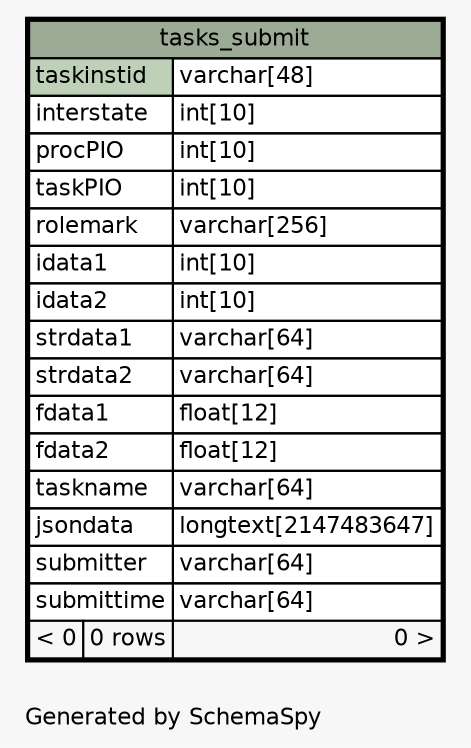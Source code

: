 // dot 2.26.0 on Linux 2.6.32-504.8.1.el6.x86_64
// SchemaSpy rev 590
digraph "oneDegreeRelationshipsDiagram" {
  graph [
    rankdir="RL"
    bgcolor="#f7f7f7"
    label="\nGenerated by SchemaSpy"
    labeljust="l"
    nodesep="0.18"
    ranksep="0.46"
    fontname="Helvetica"
    fontsize="11"
  ];
  node [
    fontname="Helvetica"
    fontsize="11"
    shape="plaintext"
  ];
  edge [
    arrowsize="0.8"
  ];
  "tasks_submit" [
    label=<
    <TABLE BORDER="2" CELLBORDER="1" CELLSPACING="0" BGCOLOR="#ffffff">
      <TR><TD COLSPAN="3" BGCOLOR="#9bab96" ALIGN="CENTER">tasks_submit</TD></TR>
      <TR><TD PORT="taskinstid" COLSPAN="2" BGCOLOR="#bed1b8" ALIGN="LEFT">taskinstid</TD><TD PORT="taskinstid.type" ALIGN="LEFT">varchar[48]</TD></TR>
      <TR><TD PORT="interstate" COLSPAN="2" ALIGN="LEFT">interstate</TD><TD PORT="interstate.type" ALIGN="LEFT">int[10]</TD></TR>
      <TR><TD PORT="procPIO" COLSPAN="2" ALIGN="LEFT">procPIO</TD><TD PORT="procPIO.type" ALIGN="LEFT">int[10]</TD></TR>
      <TR><TD PORT="taskPIO" COLSPAN="2" ALIGN="LEFT">taskPIO</TD><TD PORT="taskPIO.type" ALIGN="LEFT">int[10]</TD></TR>
      <TR><TD PORT="rolemark" COLSPAN="2" ALIGN="LEFT">rolemark</TD><TD PORT="rolemark.type" ALIGN="LEFT">varchar[256]</TD></TR>
      <TR><TD PORT="idata1" COLSPAN="2" ALIGN="LEFT">idata1</TD><TD PORT="idata1.type" ALIGN="LEFT">int[10]</TD></TR>
      <TR><TD PORT="idata2" COLSPAN="2" ALIGN="LEFT">idata2</TD><TD PORT="idata2.type" ALIGN="LEFT">int[10]</TD></TR>
      <TR><TD PORT="strdata1" COLSPAN="2" ALIGN="LEFT">strdata1</TD><TD PORT="strdata1.type" ALIGN="LEFT">varchar[64]</TD></TR>
      <TR><TD PORT="strdata2" COLSPAN="2" ALIGN="LEFT">strdata2</TD><TD PORT="strdata2.type" ALIGN="LEFT">varchar[64]</TD></TR>
      <TR><TD PORT="fdata1" COLSPAN="2" ALIGN="LEFT">fdata1</TD><TD PORT="fdata1.type" ALIGN="LEFT">float[12]</TD></TR>
      <TR><TD PORT="fdata2" COLSPAN="2" ALIGN="LEFT">fdata2</TD><TD PORT="fdata2.type" ALIGN="LEFT">float[12]</TD></TR>
      <TR><TD PORT="taskname" COLSPAN="2" ALIGN="LEFT">taskname</TD><TD PORT="taskname.type" ALIGN="LEFT">varchar[64]</TD></TR>
      <TR><TD PORT="jsondata" COLSPAN="2" ALIGN="LEFT">jsondata</TD><TD PORT="jsondata.type" ALIGN="LEFT">longtext[2147483647]</TD></TR>
      <TR><TD PORT="submitter" COLSPAN="2" ALIGN="LEFT">submitter</TD><TD PORT="submitter.type" ALIGN="LEFT">varchar[64]</TD></TR>
      <TR><TD PORT="submittime" COLSPAN="2" ALIGN="LEFT">submittime</TD><TD PORT="submittime.type" ALIGN="LEFT">varchar[64]</TD></TR>
      <TR><TD ALIGN="LEFT" BGCOLOR="#f7f7f7">&lt; 0</TD><TD ALIGN="RIGHT" BGCOLOR="#f7f7f7">0 rows</TD><TD ALIGN="RIGHT" BGCOLOR="#f7f7f7">0 &gt;</TD></TR>
    </TABLE>>
    URL="tasks_submit.html"
    tooltip="tasks_submit"
  ];
}
